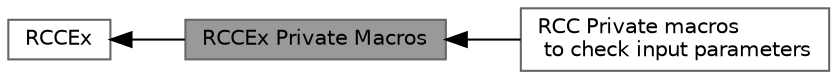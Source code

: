 digraph "RCCEx Private Macros"
{
 // LATEX_PDF_SIZE
  bgcolor="transparent";
  edge [fontname=Helvetica,fontsize=10,labelfontname=Helvetica,labelfontsize=10];
  node [fontname=Helvetica,fontsize=10,shape=box,height=0.2,width=0.4];
  rankdir=LR;
  Node2 [id="Node000002",label="RCCEx",height=0.2,width=0.4,color="grey40", fillcolor="white", style="filled",URL="$group__RCCEx.html",tooltip="RCCEx HAL module driver."];
  Node3 [id="Node000003",label="RCC Private macros\l to check input parameters",height=0.2,width=0.4,color="grey40", fillcolor="white", style="filled",URL="$group__RCCEx__IS__RCC__Definitions.html",tooltip=" "];
  Node1 [id="Node000001",label="RCCEx Private Macros",height=0.2,width=0.4,color="gray40", fillcolor="grey60", style="filled", fontcolor="black",tooltip=" "];
  Node2->Node1 [shape=plaintext, dir="back", style="solid"];
  Node1->Node3 [shape=plaintext, dir="back", style="solid"];
}
